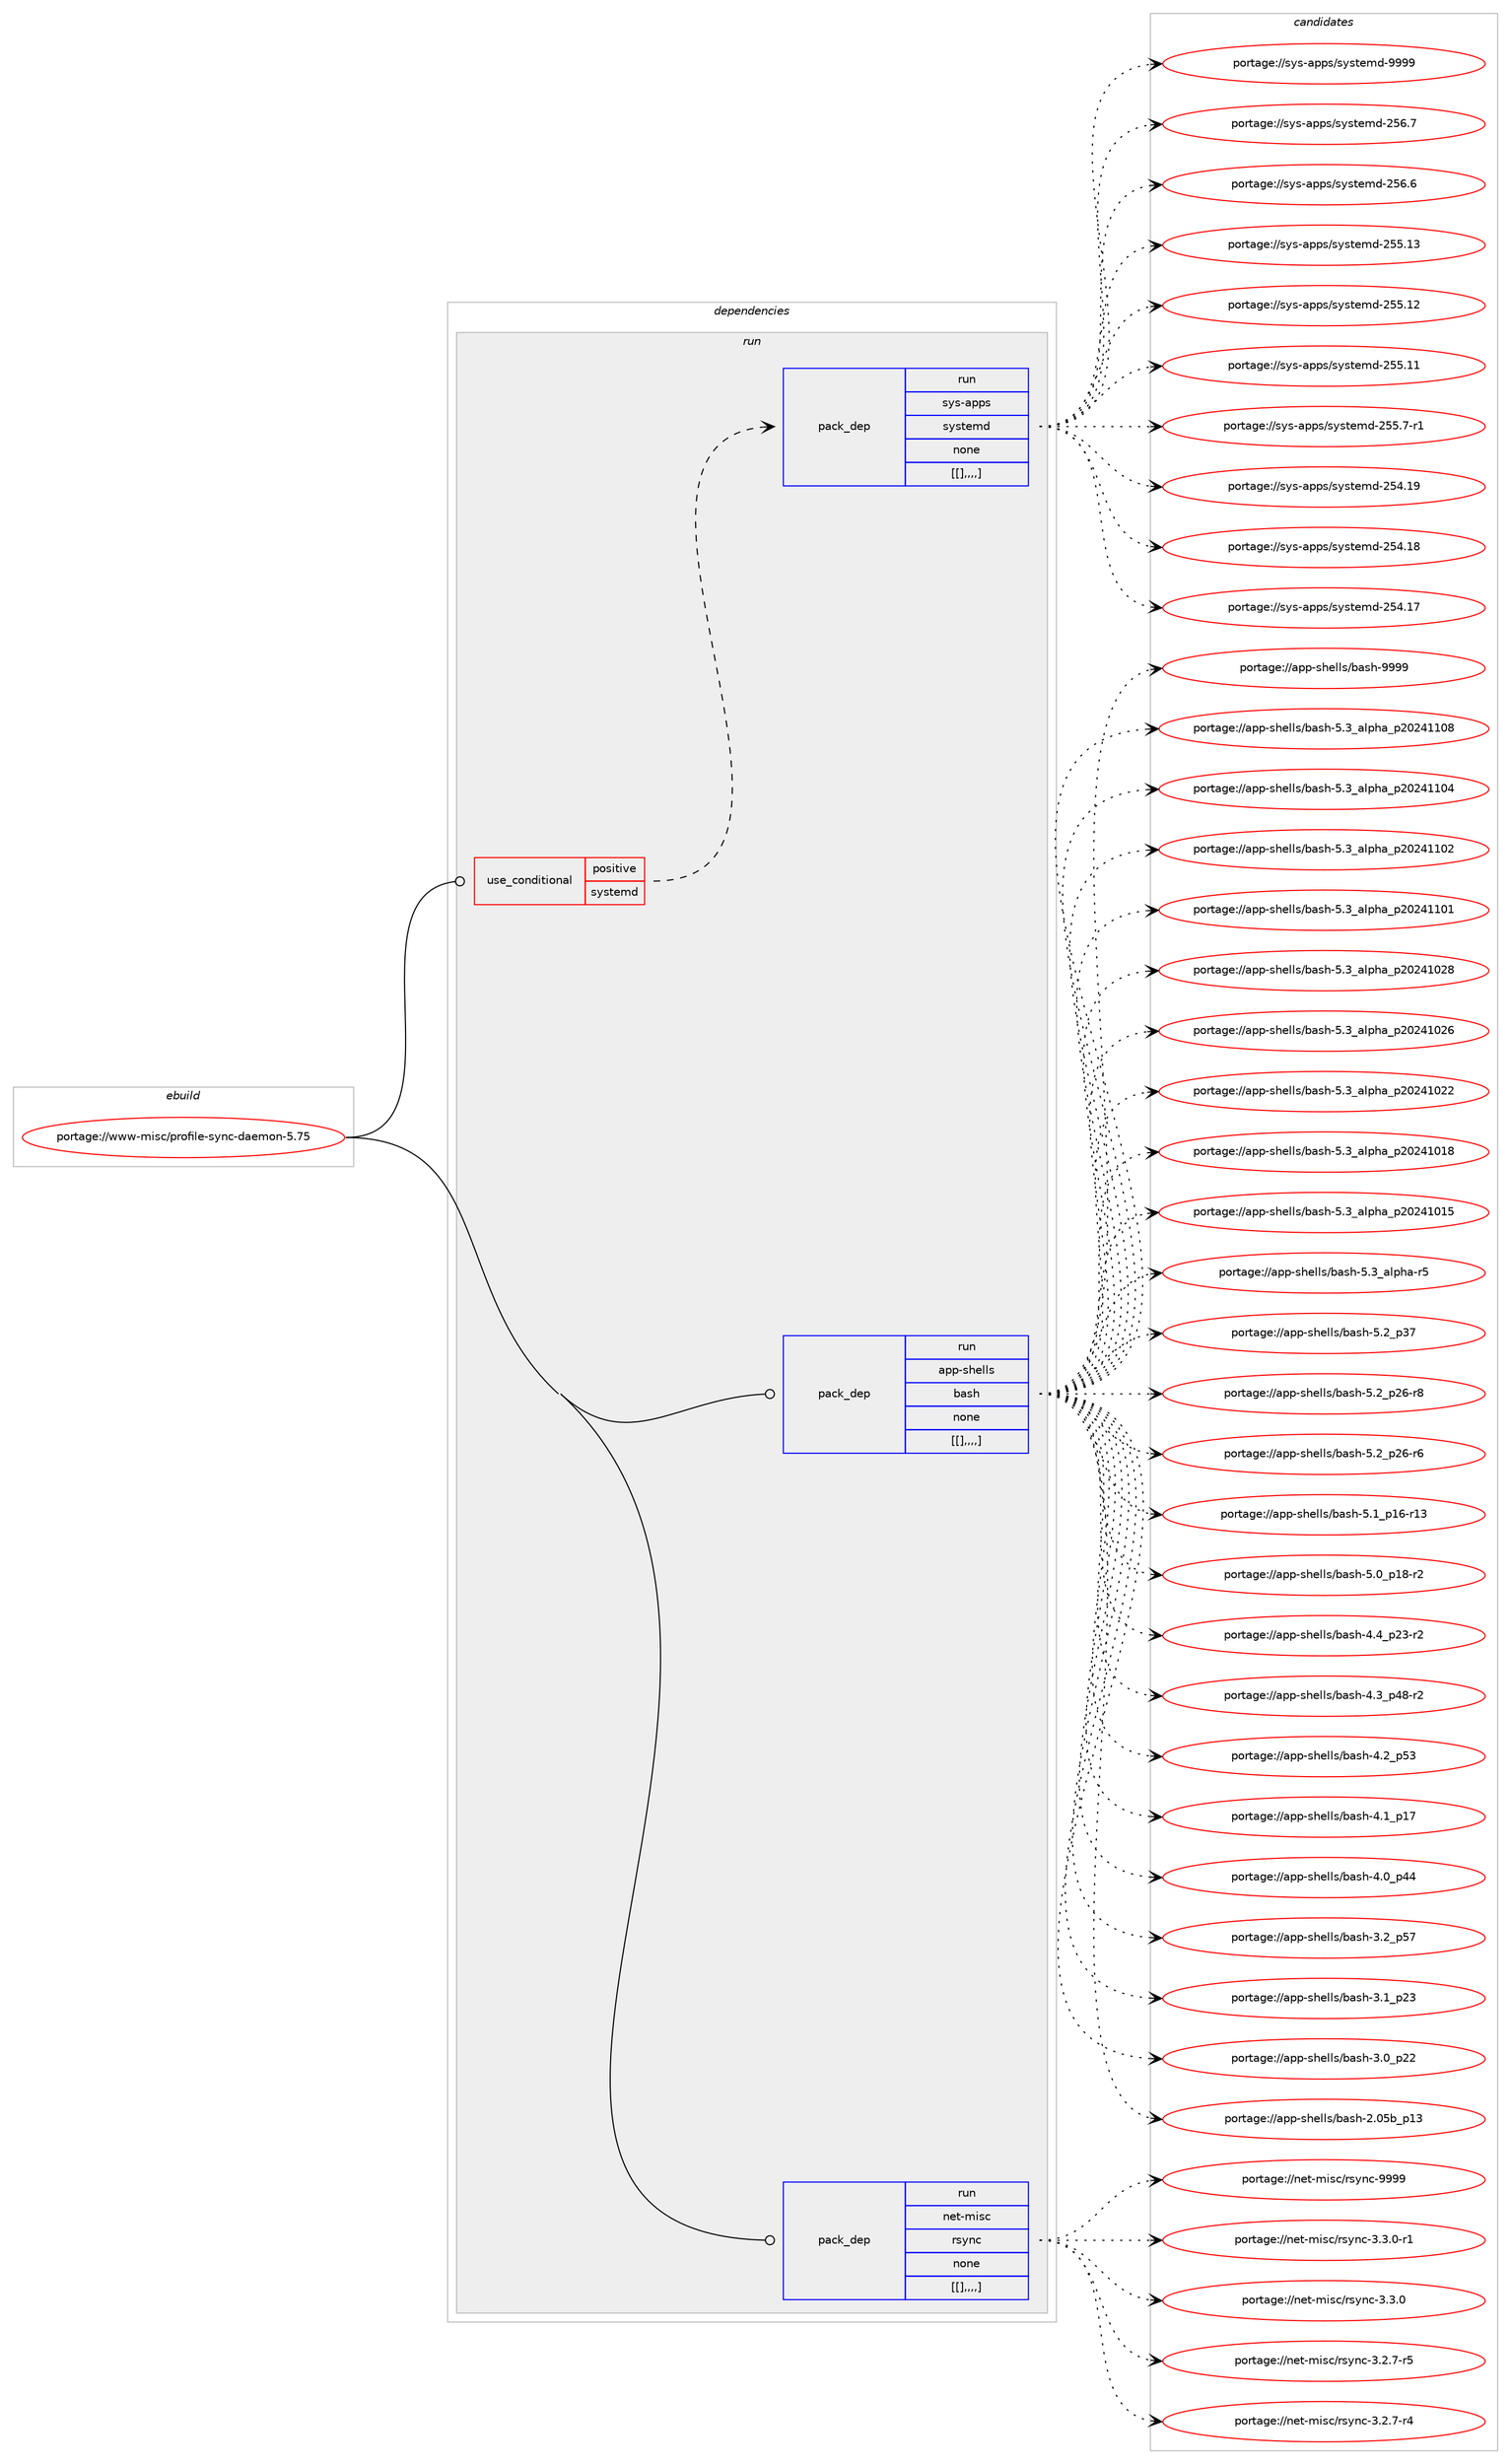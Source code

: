 digraph prolog {

# *************
# Graph options
# *************

newrank=true;
concentrate=true;
compound=true;
graph [rankdir=LR,fontname=Helvetica,fontsize=10,ranksep=1.5];#, ranksep=2.5, nodesep=0.2];
edge  [arrowhead=vee];
node  [fontname=Helvetica,fontsize=10];

# **********
# The ebuild
# **********

subgraph cluster_leftcol {
color=gray;
label=<<i>ebuild</i>>;
id [label="portage://www-misc/profile-sync-daemon-5.75", color=red, width=4, href="../www-misc/profile-sync-daemon-5.75.svg"];
}

# ****************
# The dependencies
# ****************

subgraph cluster_midcol {
color=gray;
label=<<i>dependencies</i>>;
subgraph cluster_compile {
fillcolor="#eeeeee";
style=filled;
label=<<i>compile</i>>;
}
subgraph cluster_compileandrun {
fillcolor="#eeeeee";
style=filled;
label=<<i>compile and run</i>>;
}
subgraph cluster_run {
fillcolor="#eeeeee";
style=filled;
label=<<i>run</i>>;
subgraph cond489 {
dependency2732 [label=<<TABLE BORDER="0" CELLBORDER="1" CELLSPACING="0" CELLPADDING="4"><TR><TD ROWSPAN="3" CELLPADDING="10">use_conditional</TD></TR><TR><TD>positive</TD></TR><TR><TD>systemd</TD></TR></TABLE>>, shape=none, color=red];
subgraph pack2094 {
dependency2733 [label=<<TABLE BORDER="0" CELLBORDER="1" CELLSPACING="0" CELLPADDING="4" WIDTH="220"><TR><TD ROWSPAN="6" CELLPADDING="30">pack_dep</TD></TR><TR><TD WIDTH="110">run</TD></TR><TR><TD>sys-apps</TD></TR><TR><TD>systemd</TD></TR><TR><TD>none</TD></TR><TR><TD>[[],,,,]</TD></TR></TABLE>>, shape=none, color=blue];
}
dependency2732:e -> dependency2733:w [weight=20,style="dashed",arrowhead="vee"];
}
id:e -> dependency2732:w [weight=20,style="solid",arrowhead="odot"];
subgraph pack2095 {
dependency2734 [label=<<TABLE BORDER="0" CELLBORDER="1" CELLSPACING="0" CELLPADDING="4" WIDTH="220"><TR><TD ROWSPAN="6" CELLPADDING="30">pack_dep</TD></TR><TR><TD WIDTH="110">run</TD></TR><TR><TD>app-shells</TD></TR><TR><TD>bash</TD></TR><TR><TD>none</TD></TR><TR><TD>[[],,,,]</TD></TR></TABLE>>, shape=none, color=blue];
}
id:e -> dependency2734:w [weight=20,style="solid",arrowhead="odot"];
subgraph pack2097 {
dependency2737 [label=<<TABLE BORDER="0" CELLBORDER="1" CELLSPACING="0" CELLPADDING="4" WIDTH="220"><TR><TD ROWSPAN="6" CELLPADDING="30">pack_dep</TD></TR><TR><TD WIDTH="110">run</TD></TR><TR><TD>net-misc</TD></TR><TR><TD>rsync</TD></TR><TR><TD>none</TD></TR><TR><TD>[[],,,,]</TD></TR></TABLE>>, shape=none, color=blue];
}
id:e -> dependency2737:w [weight=20,style="solid",arrowhead="odot"];
}
}

# **************
# The candidates
# **************

subgraph cluster_choices {
rank=same;
color=gray;
label=<<i>candidates</i>>;

subgraph choice2094 {
color=black;
nodesep=1;
choice1151211154597112112115471151211151161011091004557575757 [label="portage://sys-apps/systemd-9999", color=red, width=4,href="../sys-apps/systemd-9999.svg"];
choice115121115459711211211547115121115116101109100455053544655 [label="portage://sys-apps/systemd-256.7", color=red, width=4,href="../sys-apps/systemd-256.7.svg"];
choice115121115459711211211547115121115116101109100455053544654 [label="portage://sys-apps/systemd-256.6", color=red, width=4,href="../sys-apps/systemd-256.6.svg"];
choice11512111545971121121154711512111511610110910045505353464951 [label="portage://sys-apps/systemd-255.13", color=red, width=4,href="../sys-apps/systemd-255.13.svg"];
choice11512111545971121121154711512111511610110910045505353464950 [label="portage://sys-apps/systemd-255.12", color=red, width=4,href="../sys-apps/systemd-255.12.svg"];
choice11512111545971121121154711512111511610110910045505353464949 [label="portage://sys-apps/systemd-255.11", color=red, width=4,href="../sys-apps/systemd-255.11.svg"];
choice1151211154597112112115471151211151161011091004550535346554511449 [label="portage://sys-apps/systemd-255.7-r1", color=red, width=4,href="../sys-apps/systemd-255.7-r1.svg"];
choice11512111545971121121154711512111511610110910045505352464957 [label="portage://sys-apps/systemd-254.19", color=red, width=4,href="../sys-apps/systemd-254.19.svg"];
choice11512111545971121121154711512111511610110910045505352464956 [label="portage://sys-apps/systemd-254.18", color=red, width=4,href="../sys-apps/systemd-254.18.svg"];
choice11512111545971121121154711512111511610110910045505352464955 [label="portage://sys-apps/systemd-254.17", color=red, width=4,href="../sys-apps/systemd-254.17.svg"];
dependency2733:e -> choice1151211154597112112115471151211151161011091004557575757:w [style=dotted,weight="100"];
dependency2733:e -> choice115121115459711211211547115121115116101109100455053544655:w [style=dotted,weight="100"];
dependency2733:e -> choice115121115459711211211547115121115116101109100455053544654:w [style=dotted,weight="100"];
dependency2733:e -> choice11512111545971121121154711512111511610110910045505353464951:w [style=dotted,weight="100"];
dependency2733:e -> choice11512111545971121121154711512111511610110910045505353464950:w [style=dotted,weight="100"];
dependency2733:e -> choice11512111545971121121154711512111511610110910045505353464949:w [style=dotted,weight="100"];
dependency2733:e -> choice1151211154597112112115471151211151161011091004550535346554511449:w [style=dotted,weight="100"];
dependency2733:e -> choice11512111545971121121154711512111511610110910045505352464957:w [style=dotted,weight="100"];
dependency2733:e -> choice11512111545971121121154711512111511610110910045505352464956:w [style=dotted,weight="100"];
dependency2733:e -> choice11512111545971121121154711512111511610110910045505352464955:w [style=dotted,weight="100"];
}
subgraph choice2095 {
color=black;
nodesep=1;
choice97112112451151041011081081154798971151044557575757 [label="portage://app-shells/bash-9999", color=red, width=4,href="../app-shells/bash-9999.svg"];
choice971121124511510410110810811547989711510445534651959710811210497951125048505249494856 [label="portage://app-shells/bash-5.3_alpha_p20241108", color=red, width=4,href="../app-shells/bash-5.3_alpha_p20241108.svg"];
choice971121124511510410110810811547989711510445534651959710811210497951125048505249494852 [label="portage://app-shells/bash-5.3_alpha_p20241104", color=red, width=4,href="../app-shells/bash-5.3_alpha_p20241104.svg"];
choice971121124511510410110810811547989711510445534651959710811210497951125048505249494850 [label="portage://app-shells/bash-5.3_alpha_p20241102", color=red, width=4,href="../app-shells/bash-5.3_alpha_p20241102.svg"];
choice971121124511510410110810811547989711510445534651959710811210497951125048505249494849 [label="portage://app-shells/bash-5.3_alpha_p20241101", color=red, width=4,href="../app-shells/bash-5.3_alpha_p20241101.svg"];
choice971121124511510410110810811547989711510445534651959710811210497951125048505249485056 [label="portage://app-shells/bash-5.3_alpha_p20241028", color=red, width=4,href="../app-shells/bash-5.3_alpha_p20241028.svg"];
choice971121124511510410110810811547989711510445534651959710811210497951125048505249485054 [label="portage://app-shells/bash-5.3_alpha_p20241026", color=red, width=4,href="../app-shells/bash-5.3_alpha_p20241026.svg"];
choice971121124511510410110810811547989711510445534651959710811210497951125048505249485050 [label="portage://app-shells/bash-5.3_alpha_p20241022", color=red, width=4,href="../app-shells/bash-5.3_alpha_p20241022.svg"];
choice971121124511510410110810811547989711510445534651959710811210497951125048505249484956 [label="portage://app-shells/bash-5.3_alpha_p20241018", color=red, width=4,href="../app-shells/bash-5.3_alpha_p20241018.svg"];
choice971121124511510410110810811547989711510445534651959710811210497951125048505249484953 [label="portage://app-shells/bash-5.3_alpha_p20241015", color=red, width=4,href="../app-shells/bash-5.3_alpha_p20241015.svg"];
choice9711211245115104101108108115479897115104455346519597108112104974511453 [label="portage://app-shells/bash-5.3_alpha-r5", color=red, width=4,href="../app-shells/bash-5.3_alpha-r5.svg"];
choice971121124511510410110810811547989711510445534650951125155 [label="portage://app-shells/bash-5.2_p37", color=red, width=4,href="../app-shells/bash-5.2_p37.svg"];
choice9711211245115104101108108115479897115104455346509511250544511456 [label="portage://app-shells/bash-5.2_p26-r8", color=red, width=4,href="../app-shells/bash-5.2_p26-r8.svg"];
choice9711211245115104101108108115479897115104455346509511250544511454 [label="portage://app-shells/bash-5.2_p26-r6", color=red, width=4,href="../app-shells/bash-5.2_p26-r6.svg"];
choice971121124511510410110810811547989711510445534649951124954451144951 [label="portage://app-shells/bash-5.1_p16-r13", color=red, width=4,href="../app-shells/bash-5.1_p16-r13.svg"];
choice9711211245115104101108108115479897115104455346489511249564511450 [label="portage://app-shells/bash-5.0_p18-r2", color=red, width=4,href="../app-shells/bash-5.0_p18-r2.svg"];
choice9711211245115104101108108115479897115104455246529511250514511450 [label="portage://app-shells/bash-4.4_p23-r2", color=red, width=4,href="../app-shells/bash-4.4_p23-r2.svg"];
choice9711211245115104101108108115479897115104455246519511252564511450 [label="portage://app-shells/bash-4.3_p48-r2", color=red, width=4,href="../app-shells/bash-4.3_p48-r2.svg"];
choice971121124511510410110810811547989711510445524650951125351 [label="portage://app-shells/bash-4.2_p53", color=red, width=4,href="../app-shells/bash-4.2_p53.svg"];
choice971121124511510410110810811547989711510445524649951124955 [label="portage://app-shells/bash-4.1_p17", color=red, width=4,href="../app-shells/bash-4.1_p17.svg"];
choice971121124511510410110810811547989711510445524648951125252 [label="portage://app-shells/bash-4.0_p44", color=red, width=4,href="../app-shells/bash-4.0_p44.svg"];
choice971121124511510410110810811547989711510445514650951125355 [label="portage://app-shells/bash-3.2_p57", color=red, width=4,href="../app-shells/bash-3.2_p57.svg"];
choice971121124511510410110810811547989711510445514649951125051 [label="portage://app-shells/bash-3.1_p23", color=red, width=4,href="../app-shells/bash-3.1_p23.svg"];
choice971121124511510410110810811547989711510445514648951125050 [label="portage://app-shells/bash-3.0_p22", color=red, width=4,href="../app-shells/bash-3.0_p22.svg"];
choice9711211245115104101108108115479897115104455046485398951124951 [label="portage://app-shells/bash-2.05b_p13", color=red, width=4,href="../app-shells/bash-2.05b_p13.svg"];
dependency2734:e -> choice97112112451151041011081081154798971151044557575757:w [style=dotted,weight="100"];
dependency2734:e -> choice971121124511510410110810811547989711510445534651959710811210497951125048505249494856:w [style=dotted,weight="100"];
dependency2734:e -> choice971121124511510410110810811547989711510445534651959710811210497951125048505249494852:w [style=dotted,weight="100"];
dependency2734:e -> choice971121124511510410110810811547989711510445534651959710811210497951125048505249494850:w [style=dotted,weight="100"];
dependency2734:e -> choice971121124511510410110810811547989711510445534651959710811210497951125048505249494849:w [style=dotted,weight="100"];
dependency2734:e -> choice971121124511510410110810811547989711510445534651959710811210497951125048505249485056:w [style=dotted,weight="100"];
dependency2734:e -> choice971121124511510410110810811547989711510445534651959710811210497951125048505249485054:w [style=dotted,weight="100"];
dependency2734:e -> choice971121124511510410110810811547989711510445534651959710811210497951125048505249485050:w [style=dotted,weight="100"];
dependency2734:e -> choice971121124511510410110810811547989711510445534651959710811210497951125048505249484956:w [style=dotted,weight="100"];
dependency2734:e -> choice971121124511510410110810811547989711510445534651959710811210497951125048505249484953:w [style=dotted,weight="100"];
dependency2734:e -> choice9711211245115104101108108115479897115104455346519597108112104974511453:w [style=dotted,weight="100"];
dependency2734:e -> choice971121124511510410110810811547989711510445534650951125155:w [style=dotted,weight="100"];
dependency2734:e -> choice9711211245115104101108108115479897115104455346509511250544511456:w [style=dotted,weight="100"];
dependency2734:e -> choice9711211245115104101108108115479897115104455346509511250544511454:w [style=dotted,weight="100"];
dependency2734:e -> choice971121124511510410110810811547989711510445534649951124954451144951:w [style=dotted,weight="100"];
dependency2734:e -> choice9711211245115104101108108115479897115104455346489511249564511450:w [style=dotted,weight="100"];
dependency2734:e -> choice9711211245115104101108108115479897115104455246529511250514511450:w [style=dotted,weight="100"];
dependency2734:e -> choice9711211245115104101108108115479897115104455246519511252564511450:w [style=dotted,weight="100"];
dependency2734:e -> choice971121124511510410110810811547989711510445524650951125351:w [style=dotted,weight="100"];
dependency2734:e -> choice971121124511510410110810811547989711510445524649951124955:w [style=dotted,weight="100"];
dependency2734:e -> choice971121124511510410110810811547989711510445524648951125252:w [style=dotted,weight="100"];
dependency2734:e -> choice971121124511510410110810811547989711510445514650951125355:w [style=dotted,weight="100"];
dependency2734:e -> choice971121124511510410110810811547989711510445514649951125051:w [style=dotted,weight="100"];
dependency2734:e -> choice971121124511510410110810811547989711510445514648951125050:w [style=dotted,weight="100"];
dependency2734:e -> choice9711211245115104101108108115479897115104455046485398951124951:w [style=dotted,weight="100"];
}
subgraph choice2102 {
color=black;
nodesep=1;
choice110101116451091051159947114115121110994557575757 [label="portage://net-misc/rsync-9999", color=red, width=4,href="../net-misc/rsync-9999.svg"];
choice110101116451091051159947114115121110994551465146484511449 [label="portage://net-misc/rsync-3.3.0-r1", color=red, width=4,href="../net-misc/rsync-3.3.0-r1.svg"];
choice11010111645109105115994711411512111099455146514648 [label="portage://net-misc/rsync-3.3.0", color=red, width=4,href="../net-misc/rsync-3.3.0.svg"];
choice110101116451091051159947114115121110994551465046554511453 [label="portage://net-misc/rsync-3.2.7-r5", color=red, width=4,href="../net-misc/rsync-3.2.7-r5.svg"];
choice110101116451091051159947114115121110994551465046554511452 [label="portage://net-misc/rsync-3.2.7-r4", color=red, width=4,href="../net-misc/rsync-3.2.7-r4.svg"];
dependency2737:e -> choice110101116451091051159947114115121110994557575757:w [style=dotted,weight="100"];
dependency2737:e -> choice110101116451091051159947114115121110994551465146484511449:w [style=dotted,weight="100"];
dependency2737:e -> choice11010111645109105115994711411512111099455146514648:w [style=dotted,weight="100"];
dependency2737:e -> choice110101116451091051159947114115121110994551465046554511453:w [style=dotted,weight="100"];
dependency2737:e -> choice110101116451091051159947114115121110994551465046554511452:w [style=dotted,weight="100"];
}
}

}
